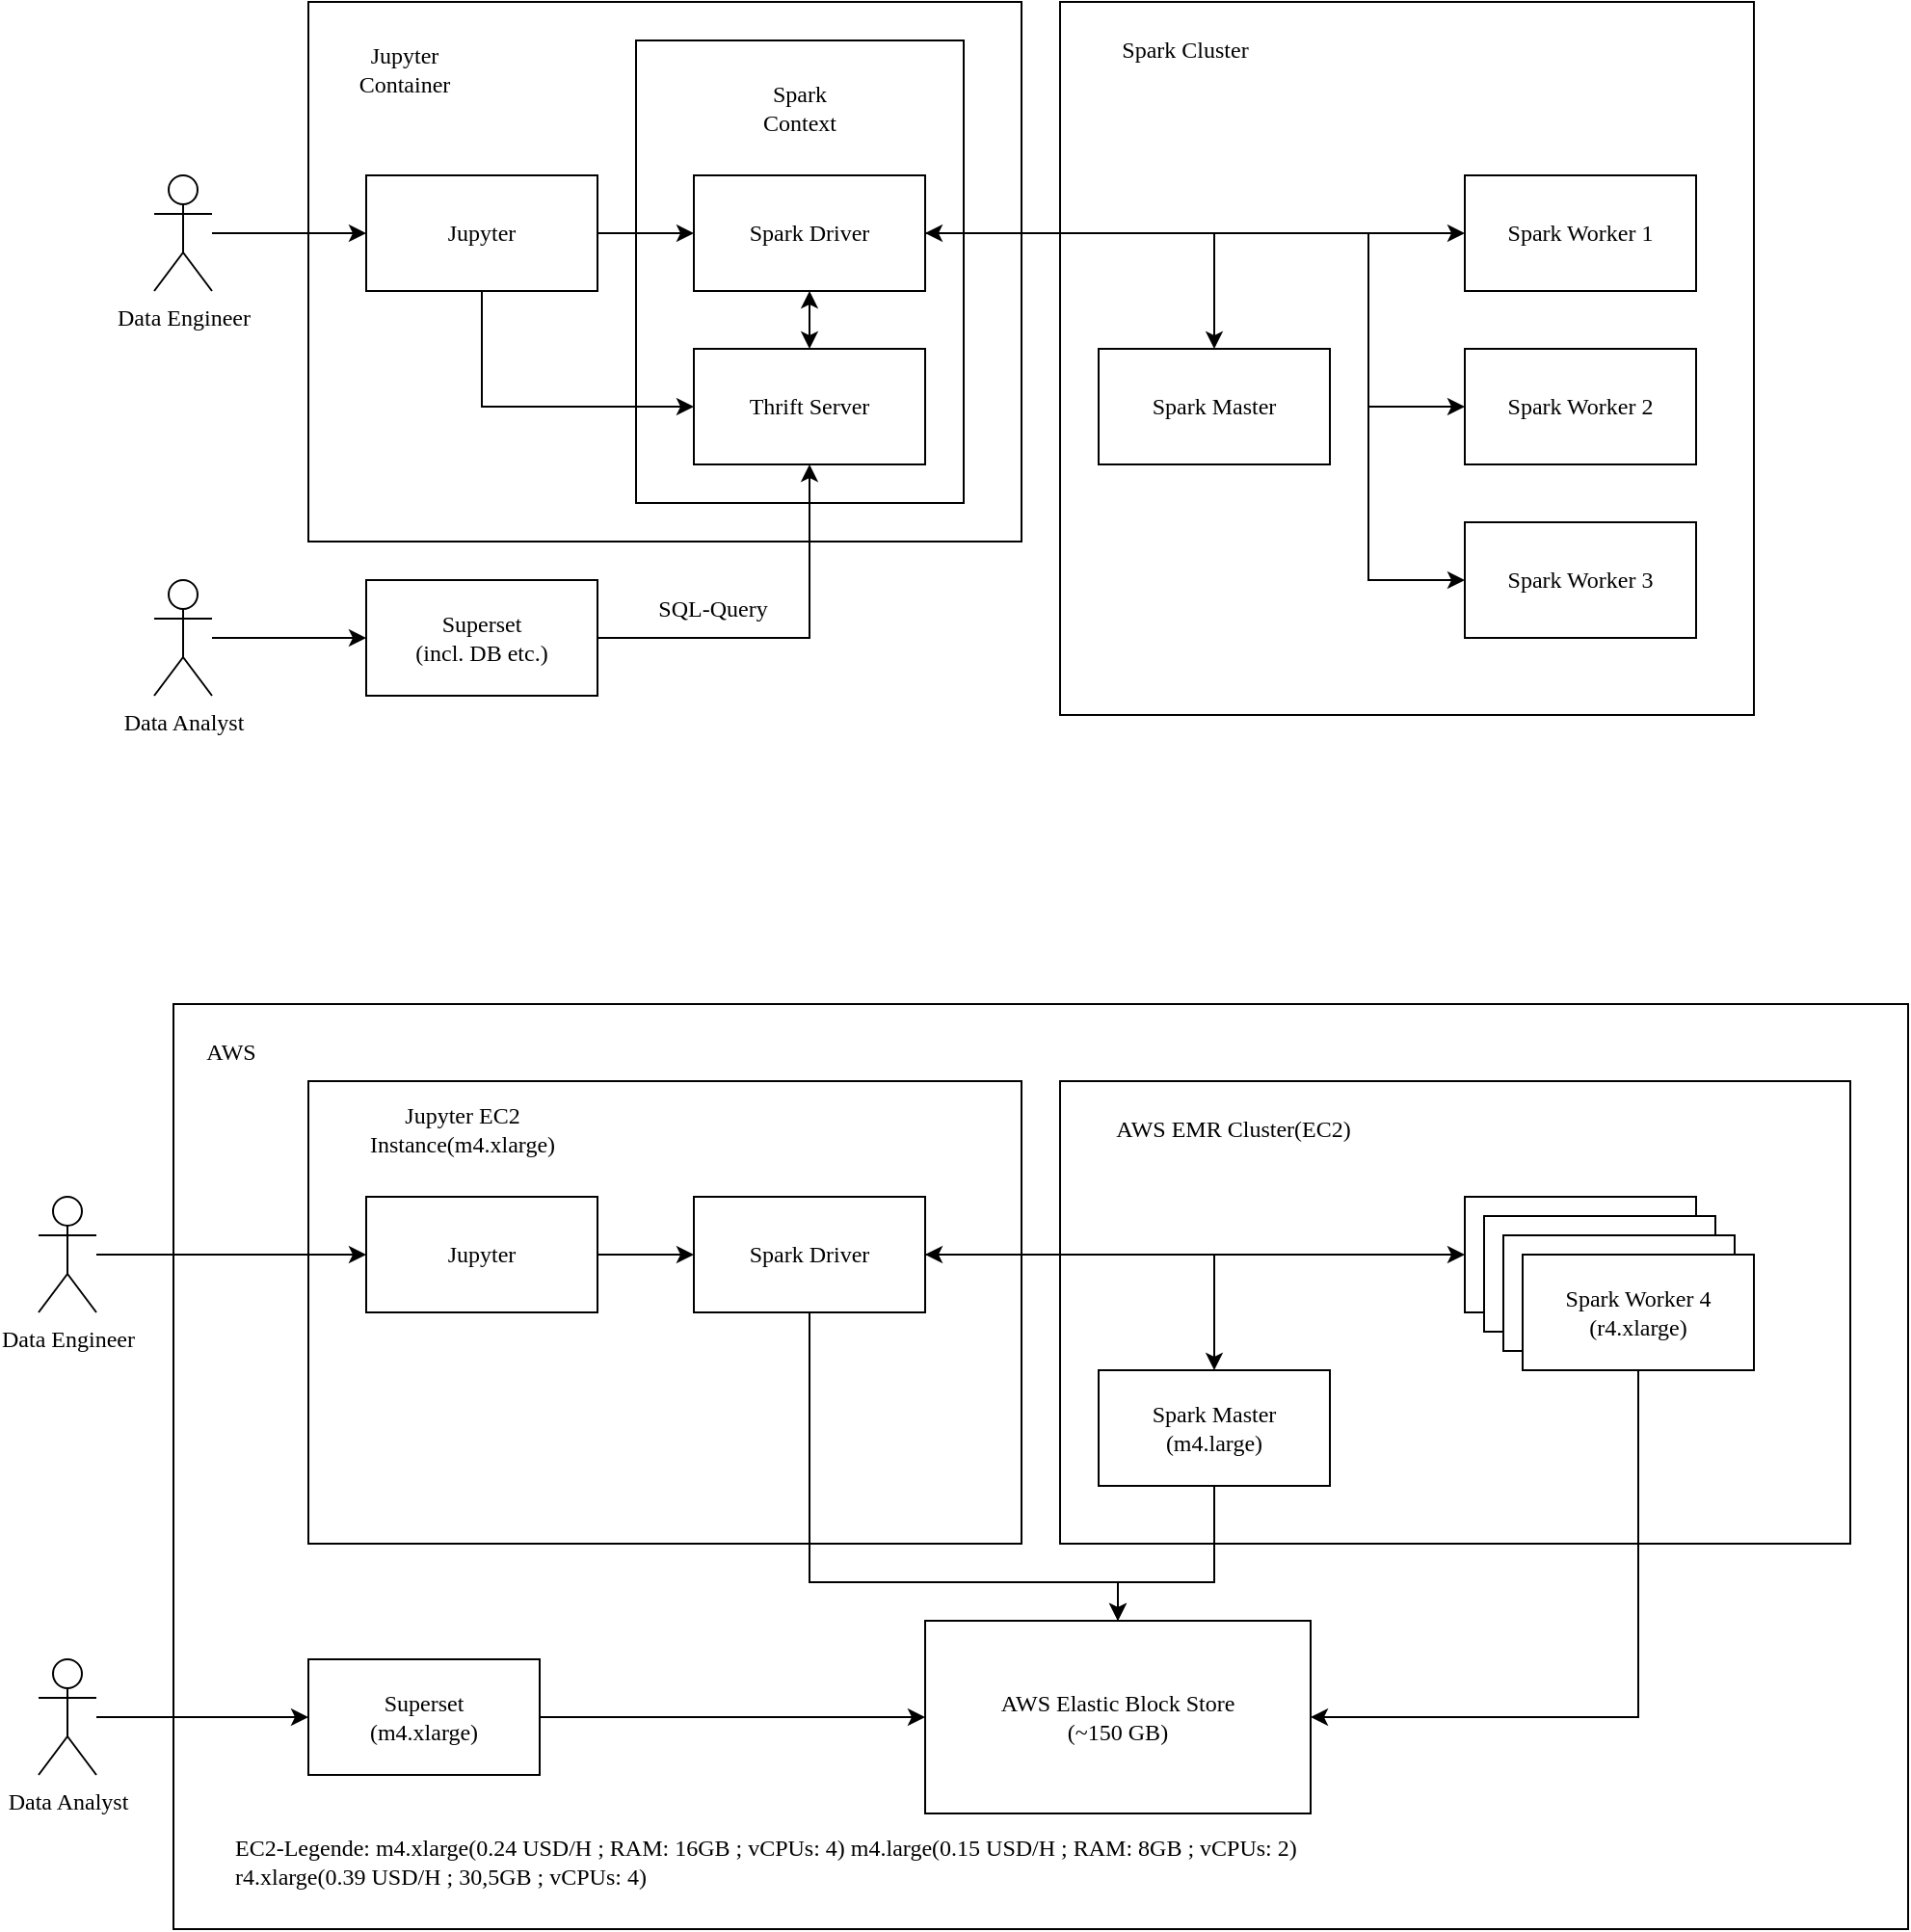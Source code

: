 <mxfile version="23.0.2" type="device">
  <diagram name="Seite-1" id="tL0DDLGdbVWQin7-5K3Q">
    <mxGraphModel dx="1047" dy="681" grid="1" gridSize="10" guides="1" tooltips="1" connect="1" arrows="1" fold="1" page="1" pageScale="1" pageWidth="1654" pageHeight="2336" math="0" shadow="0">
      <root>
        <mxCell id="0" />
        <mxCell id="1" parent="0" />
        <mxCell id="MwAB8pa6X5zpWCNBC2v1-28" value="" style="rounded=0;whiteSpace=wrap;html=1;" parent="1" vertex="1">
          <mxGeometry x="260" y="710" width="900" height="480" as="geometry" />
        </mxCell>
        <mxCell id="0w6LrTufolvJsN6nTCpH-19" value="" style="rounded=0;whiteSpace=wrap;html=1;fontFamily=JetBrainsMono Nerd Font;" parent="1" vertex="1">
          <mxGeometry x="720" y="190" width="360" height="370" as="geometry" />
        </mxCell>
        <mxCell id="0w6LrTufolvJsN6nTCpH-6" value="" style="rounded=0;whiteSpace=wrap;html=1;fontFamily=JetBrainsMono Nerd Font;" parent="1" vertex="1">
          <mxGeometry x="330" y="190" width="370" height="280" as="geometry" />
        </mxCell>
        <mxCell id="FaU7nUPEqN84nOcqx7xQ-3" value="" style="rounded=0;whiteSpace=wrap;html=1;" parent="1" vertex="1">
          <mxGeometry x="500" y="210" width="170" height="240" as="geometry" />
        </mxCell>
        <mxCell id="0w6LrTufolvJsN6nTCpH-17" style="edgeStyle=orthogonalEdgeStyle;rounded=0;orthogonalLoop=1;jettySize=auto;html=1;entryX=0.5;entryY=1;entryDx=0;entryDy=0;fontFamily=JetBrainsMono Nerd Font;" parent="1" source="0w6LrTufolvJsN6nTCpH-4" target="0w6LrTufolvJsN6nTCpH-11" edge="1">
          <mxGeometry relative="1" as="geometry" />
        </mxCell>
        <mxCell id="0w6LrTufolvJsN6nTCpH-4" value="Superset&lt;br&gt;(incl. DB etc.)" style="rounded=0;whiteSpace=wrap;html=1;fontFamily=JetBrainsMono Nerd Font;" parent="1" vertex="1">
          <mxGeometry x="360" y="490" width="120" height="60" as="geometry" />
        </mxCell>
        <mxCell id="0w6LrTufolvJsN6nTCpH-13" style="edgeStyle=orthogonalEdgeStyle;rounded=0;orthogonalLoop=1;jettySize=auto;html=1;exitX=1;exitY=0.5;exitDx=0;exitDy=0;entryX=0;entryY=0.5;entryDx=0;entryDy=0;fontFamily=JetBrainsMono Nerd Font;" parent="1" source="0w6LrTufolvJsN6nTCpH-5" target="0w6LrTufolvJsN6nTCpH-7" edge="1">
          <mxGeometry relative="1" as="geometry" />
        </mxCell>
        <mxCell id="0w6LrTufolvJsN6nTCpH-14" style="edgeStyle=orthogonalEdgeStyle;rounded=0;orthogonalLoop=1;jettySize=auto;html=1;exitX=0.5;exitY=1;exitDx=0;exitDy=0;entryX=0;entryY=0.5;entryDx=0;entryDy=0;fontFamily=JetBrainsMono Nerd Font;" parent="1" source="0w6LrTufolvJsN6nTCpH-5" target="0w6LrTufolvJsN6nTCpH-11" edge="1">
          <mxGeometry relative="1" as="geometry" />
        </mxCell>
        <mxCell id="0w6LrTufolvJsN6nTCpH-5" value="Jupyter" style="whiteSpace=wrap;html=1;fontFamily=JetBrainsMono Nerd Font;" parent="1" vertex="1">
          <mxGeometry x="360" y="280" width="120" height="60" as="geometry" />
        </mxCell>
        <mxCell id="0w6LrTufolvJsN6nTCpH-24" style="edgeStyle=orthogonalEdgeStyle;rounded=0;orthogonalLoop=1;jettySize=auto;html=1;entryX=0.5;entryY=0;entryDx=0;entryDy=0;fontFamily=JetBrainsMono Nerd Font;" parent="1" source="0w6LrTufolvJsN6nTCpH-7" target="0w6LrTufolvJsN6nTCpH-20" edge="1">
          <mxGeometry relative="1" as="geometry">
            <Array as="points">
              <mxPoint x="800" y="310" />
            </Array>
          </mxGeometry>
        </mxCell>
        <mxCell id="0w6LrTufolvJsN6nTCpH-26" style="edgeStyle=orthogonalEdgeStyle;rounded=0;orthogonalLoop=1;jettySize=auto;html=1;entryX=0;entryY=0.5;entryDx=0;entryDy=0;fontFamily=JetBrainsMono Nerd Font;" parent="1" source="0w6LrTufolvJsN6nTCpH-7" target="0w6LrTufolvJsN6nTCpH-23" edge="1">
          <mxGeometry relative="1" as="geometry">
            <Array as="points">
              <mxPoint x="880" y="310" />
              <mxPoint x="880" y="400" />
            </Array>
          </mxGeometry>
        </mxCell>
        <mxCell id="0w6LrTufolvJsN6nTCpH-27" style="edgeStyle=orthogonalEdgeStyle;rounded=0;orthogonalLoop=1;jettySize=auto;html=1;entryX=0;entryY=0.5;entryDx=0;entryDy=0;fontFamily=JetBrainsMono Nerd Font;" parent="1" source="0w6LrTufolvJsN6nTCpH-7" target="0w6LrTufolvJsN6nTCpH-22" edge="1">
          <mxGeometry relative="1" as="geometry">
            <Array as="points">
              <mxPoint x="880" y="310" />
              <mxPoint x="880" y="490" />
            </Array>
          </mxGeometry>
        </mxCell>
        <mxCell id="FaU7nUPEqN84nOcqx7xQ-1" style="edgeStyle=orthogonalEdgeStyle;rounded=0;orthogonalLoop=1;jettySize=auto;html=1;exitX=1;exitY=0.5;exitDx=0;exitDy=0;startArrow=classic;startFill=1;" parent="1" source="0w6LrTufolvJsN6nTCpH-7" target="0w6LrTufolvJsN6nTCpH-21" edge="1">
          <mxGeometry relative="1" as="geometry" />
        </mxCell>
        <mxCell id="0w6LrTufolvJsN6nTCpH-7" value="Spark Driver" style="rounded=0;whiteSpace=wrap;html=1;fontFamily=JetBrainsMono Nerd Font;" parent="1" vertex="1">
          <mxGeometry x="530" y="280" width="120" height="60" as="geometry" />
        </mxCell>
        <mxCell id="0w6LrTufolvJsN6nTCpH-18" style="edgeStyle=orthogonalEdgeStyle;rounded=0;orthogonalLoop=1;jettySize=auto;html=1;exitX=0.5;exitY=0;exitDx=0;exitDy=0;startArrow=classic;startFill=1;fontFamily=JetBrainsMono Nerd Font;" parent="1" source="0w6LrTufolvJsN6nTCpH-11" target="0w6LrTufolvJsN6nTCpH-7" edge="1">
          <mxGeometry relative="1" as="geometry" />
        </mxCell>
        <mxCell id="0w6LrTufolvJsN6nTCpH-11" value="Thrift Server" style="rounded=0;whiteSpace=wrap;html=1;fontFamily=JetBrainsMono Nerd Font;" parent="1" vertex="1">
          <mxGeometry x="530" y="370" width="120" height="60" as="geometry" />
        </mxCell>
        <mxCell id="0w6LrTufolvJsN6nTCpH-20" value="Spark Master" style="rounded=0;whiteSpace=wrap;html=1;fontFamily=JetBrainsMono Nerd Font;" parent="1" vertex="1">
          <mxGeometry x="740" y="370" width="120" height="60" as="geometry" />
        </mxCell>
        <mxCell id="0w6LrTufolvJsN6nTCpH-21" value="Spark Worker 1" style="rounded=0;whiteSpace=wrap;html=1;fontFamily=JetBrainsMono Nerd Font;" parent="1" vertex="1">
          <mxGeometry x="930" y="280" width="120" height="60" as="geometry" />
        </mxCell>
        <mxCell id="0w6LrTufolvJsN6nTCpH-22" value="Spark Worker 3" style="rounded=0;whiteSpace=wrap;html=1;fontFamily=JetBrainsMono Nerd Font;" parent="1" vertex="1">
          <mxGeometry x="930" y="460" width="120" height="60" as="geometry" />
        </mxCell>
        <mxCell id="0w6LrTufolvJsN6nTCpH-23" value="Spark Worker 2" style="rounded=0;whiteSpace=wrap;html=1;fontFamily=JetBrainsMono Nerd Font;" parent="1" vertex="1">
          <mxGeometry x="930" y="370" width="120" height="60" as="geometry" />
        </mxCell>
        <mxCell id="FaU7nUPEqN84nOcqx7xQ-4" value="Spark Context" style="text;html=1;strokeColor=none;fillColor=none;align=center;verticalAlign=middle;whiteSpace=wrap;rounded=0;fontFamily=JetBrainsMono Nerd Font;" parent="1" vertex="1">
          <mxGeometry x="555" y="230" width="60" height="30" as="geometry" />
        </mxCell>
        <mxCell id="FaU7nUPEqN84nOcqx7xQ-5" value="Spark Cluster" style="text;html=1;strokeColor=none;fillColor=none;align=center;verticalAlign=middle;whiteSpace=wrap;rounded=0;fontFamily=JetBrainsMono Nerd Font;" parent="1" vertex="1">
          <mxGeometry x="730" y="200" width="110" height="30" as="geometry" />
        </mxCell>
        <mxCell id="FaU7nUPEqN84nOcqx7xQ-6" value="Jupyter Container" style="text;html=1;strokeColor=none;fillColor=none;align=center;verticalAlign=middle;whiteSpace=wrap;rounded=0;fontFamily=JetBrainsMono Nerd Font;" parent="1" vertex="1">
          <mxGeometry x="350" y="210" width="60" height="30" as="geometry" />
        </mxCell>
        <mxCell id="FaU7nUPEqN84nOcqx7xQ-10" style="edgeStyle=orthogonalEdgeStyle;rounded=0;orthogonalLoop=1;jettySize=auto;html=1;entryX=0;entryY=0.5;entryDx=0;entryDy=0;" parent="1" source="FaU7nUPEqN84nOcqx7xQ-7" target="0w6LrTufolvJsN6nTCpH-4" edge="1">
          <mxGeometry relative="1" as="geometry" />
        </mxCell>
        <mxCell id="FaU7nUPEqN84nOcqx7xQ-7" value="Data Analyst" style="shape=umlActor;verticalLabelPosition=bottom;verticalAlign=top;html=1;outlineConnect=0;fontFamily=JetBrainsMono Nerd Font;" parent="1" vertex="1">
          <mxGeometry x="250" y="490" width="30" height="60" as="geometry" />
        </mxCell>
        <mxCell id="FaU7nUPEqN84nOcqx7xQ-12" style="edgeStyle=orthogonalEdgeStyle;rounded=0;orthogonalLoop=1;jettySize=auto;html=1;" parent="1" source="FaU7nUPEqN84nOcqx7xQ-11" target="0w6LrTufolvJsN6nTCpH-5" edge="1">
          <mxGeometry relative="1" as="geometry" />
        </mxCell>
        <mxCell id="FaU7nUPEqN84nOcqx7xQ-11" value="Data Engineer" style="shape=umlActor;verticalLabelPosition=bottom;verticalAlign=top;html=1;outlineConnect=0;fontFamily=JetBrainsMono Nerd Font;" parent="1" vertex="1">
          <mxGeometry x="250" y="280" width="30" height="60" as="geometry" />
        </mxCell>
        <mxCell id="FaU7nUPEqN84nOcqx7xQ-16" value="&lt;font face=&quot;JetBrainsMono Nerd Font&quot;&gt;SQL-Query&lt;/font&gt;" style="text;html=1;strokeColor=none;fillColor=none;align=center;verticalAlign=middle;whiteSpace=wrap;rounded=0;" parent="1" vertex="1">
          <mxGeometry x="500" y="490" width="80" height="30" as="geometry" />
        </mxCell>
        <mxCell id="MwAB8pa6X5zpWCNBC2v1-1" value="" style="rounded=0;whiteSpace=wrap;html=1;fontFamily=JetBrainsMono Nerd Font;" parent="1" vertex="1">
          <mxGeometry x="720" y="750" width="410" height="240" as="geometry" />
        </mxCell>
        <mxCell id="MwAB8pa6X5zpWCNBC2v1-2" value="" style="rounded=0;whiteSpace=wrap;html=1;fontFamily=JetBrainsMono Nerd Font;" parent="1" vertex="1">
          <mxGeometry x="330" y="750" width="370" height="240" as="geometry" />
        </mxCell>
        <mxCell id="MwAB8pa6X5zpWCNBC2v1-39" style="edgeStyle=orthogonalEdgeStyle;rounded=0;orthogonalLoop=1;jettySize=auto;html=1;" parent="1" source="MwAB8pa6X5zpWCNBC2v1-5" target="MwAB8pa6X5zpWCNBC2v1-34" edge="1">
          <mxGeometry relative="1" as="geometry" />
        </mxCell>
        <mxCell id="MwAB8pa6X5zpWCNBC2v1-5" value="Superset&lt;br&gt;(m4.xlarge)" style="rounded=0;whiteSpace=wrap;html=1;fontFamily=JetBrainsMono Nerd Font;" parent="1" vertex="1">
          <mxGeometry x="330" y="1050" width="120" height="60" as="geometry" />
        </mxCell>
        <mxCell id="MwAB8pa6X5zpWCNBC2v1-6" style="edgeStyle=orthogonalEdgeStyle;rounded=0;orthogonalLoop=1;jettySize=auto;html=1;exitX=1;exitY=0.5;exitDx=0;exitDy=0;entryX=0;entryY=0.5;entryDx=0;entryDy=0;fontFamily=JetBrainsMono Nerd Font;" parent="1" source="MwAB8pa6X5zpWCNBC2v1-8" target="MwAB8pa6X5zpWCNBC2v1-13" edge="1">
          <mxGeometry relative="1" as="geometry" />
        </mxCell>
        <mxCell id="MwAB8pa6X5zpWCNBC2v1-8" value="Jupyter" style="whiteSpace=wrap;html=1;fontFamily=JetBrainsMono Nerd Font;" parent="1" vertex="1">
          <mxGeometry x="360" y="810" width="120" height="60" as="geometry" />
        </mxCell>
        <mxCell id="MwAB8pa6X5zpWCNBC2v1-9" style="edgeStyle=orthogonalEdgeStyle;rounded=0;orthogonalLoop=1;jettySize=auto;html=1;entryX=0.5;entryY=0;entryDx=0;entryDy=0;fontFamily=JetBrainsMono Nerd Font;" parent="1" source="MwAB8pa6X5zpWCNBC2v1-13" target="MwAB8pa6X5zpWCNBC2v1-16" edge="1">
          <mxGeometry relative="1" as="geometry">
            <Array as="points">
              <mxPoint x="800" y="840" />
            </Array>
          </mxGeometry>
        </mxCell>
        <mxCell id="MwAB8pa6X5zpWCNBC2v1-12" style="edgeStyle=orthogonalEdgeStyle;rounded=0;orthogonalLoop=1;jettySize=auto;html=1;exitX=1;exitY=0.5;exitDx=0;exitDy=0;startArrow=classic;startFill=1;" parent="1" source="MwAB8pa6X5zpWCNBC2v1-13" target="MwAB8pa6X5zpWCNBC2v1-17" edge="1">
          <mxGeometry relative="1" as="geometry" />
        </mxCell>
        <mxCell id="MwAB8pa6X5zpWCNBC2v1-13" value="Spark Driver" style="rounded=0;whiteSpace=wrap;html=1;fontFamily=JetBrainsMono Nerd Font;" parent="1" vertex="1">
          <mxGeometry x="530" y="810" width="120" height="60" as="geometry" />
        </mxCell>
        <mxCell id="MwAB8pa6X5zpWCNBC2v1-16" value="Spark Master&lt;br&gt;(m4.large)" style="rounded=0;whiteSpace=wrap;html=1;fontFamily=JetBrainsMono Nerd Font;" parent="1" vertex="1">
          <mxGeometry x="740" y="900" width="120" height="60" as="geometry" />
        </mxCell>
        <mxCell id="MwAB8pa6X5zpWCNBC2v1-17" value="Spark Worker 1&lt;br&gt;(r4.xlarge)" style="rounded=0;whiteSpace=wrap;html=1;fontFamily=JetBrainsMono Nerd Font;" parent="1" vertex="1">
          <mxGeometry x="930" y="810" width="120" height="60" as="geometry" />
        </mxCell>
        <mxCell id="MwAB8pa6X5zpWCNBC2v1-21" value="AWS EMR Cluster(EC2)" style="text;html=1;strokeColor=none;fillColor=none;align=center;verticalAlign=middle;whiteSpace=wrap;rounded=0;fontFamily=JetBrainsMono Nerd Font;" parent="1" vertex="1">
          <mxGeometry x="730" y="760" width="160" height="30" as="geometry" />
        </mxCell>
        <mxCell id="MwAB8pa6X5zpWCNBC2v1-22" value="Jupyter EC2 Instance(m4.xlarge)" style="text;html=1;strokeColor=none;fillColor=none;align=center;verticalAlign=middle;whiteSpace=wrap;rounded=0;fontFamily=JetBrainsMono Nerd Font;" parent="1" vertex="1">
          <mxGeometry x="340" y="760" width="140" height="30" as="geometry" />
        </mxCell>
        <mxCell id="MwAB8pa6X5zpWCNBC2v1-23" style="edgeStyle=orthogonalEdgeStyle;rounded=0;orthogonalLoop=1;jettySize=auto;html=1;entryX=0;entryY=0.5;entryDx=0;entryDy=0;" parent="1" source="MwAB8pa6X5zpWCNBC2v1-24" target="MwAB8pa6X5zpWCNBC2v1-5" edge="1">
          <mxGeometry relative="1" as="geometry" />
        </mxCell>
        <mxCell id="MwAB8pa6X5zpWCNBC2v1-24" value="Data Analyst" style="shape=umlActor;verticalLabelPosition=bottom;verticalAlign=top;html=1;outlineConnect=0;fontFamily=JetBrainsMono Nerd Font;" parent="1" vertex="1">
          <mxGeometry x="190" y="1050" width="30" height="60" as="geometry" />
        </mxCell>
        <mxCell id="MwAB8pa6X5zpWCNBC2v1-25" style="edgeStyle=orthogonalEdgeStyle;rounded=0;orthogonalLoop=1;jettySize=auto;html=1;" parent="1" source="MwAB8pa6X5zpWCNBC2v1-26" target="MwAB8pa6X5zpWCNBC2v1-8" edge="1">
          <mxGeometry relative="1" as="geometry" />
        </mxCell>
        <mxCell id="MwAB8pa6X5zpWCNBC2v1-26" value="Data Engineer" style="shape=umlActor;verticalLabelPosition=bottom;verticalAlign=top;html=1;outlineConnect=0;fontFamily=JetBrainsMono Nerd Font;" parent="1" vertex="1">
          <mxGeometry x="190" y="810" width="30" height="60" as="geometry" />
        </mxCell>
        <mxCell id="MwAB8pa6X5zpWCNBC2v1-29" value="&lt;font face=&quot;JetBrainsMono Nerd Font&quot;&gt;AWS&lt;/font&gt;" style="text;html=1;strokeColor=none;fillColor=none;align=center;verticalAlign=middle;whiteSpace=wrap;rounded=0;" parent="1" vertex="1">
          <mxGeometry x="260" y="720" width="60" height="30" as="geometry" />
        </mxCell>
        <mxCell id="MwAB8pa6X5zpWCNBC2v1-30" value="Spark Worker 1&lt;br&gt;(r4.xlarge)" style="rounded=0;whiteSpace=wrap;html=1;fontFamily=JetBrainsMono Nerd Font;" parent="1" vertex="1">
          <mxGeometry x="940" y="820" width="120" height="60" as="geometry" />
        </mxCell>
        <mxCell id="MwAB8pa6X5zpWCNBC2v1-31" value="Spark Worker 1&lt;br&gt;(r4.xlarge)" style="rounded=0;whiteSpace=wrap;html=1;fontFamily=JetBrainsMono Nerd Font;" parent="1" vertex="1">
          <mxGeometry x="950" y="830" width="120" height="60" as="geometry" />
        </mxCell>
        <mxCell id="MwAB8pa6X5zpWCNBC2v1-32" value="Spark Worker 4&lt;br&gt;(r4.xlarge)" style="rounded=0;whiteSpace=wrap;html=1;fontFamily=JetBrainsMono Nerd Font;" parent="1" vertex="1">
          <mxGeometry x="960" y="840" width="120" height="60" as="geometry" />
        </mxCell>
        <mxCell id="MwAB8pa6X5zpWCNBC2v1-36" style="edgeStyle=orthogonalEdgeStyle;rounded=0;orthogonalLoop=1;jettySize=auto;html=1;startArrow=classic;startFill=1;endArrow=none;endFill=0;" parent="1" source="MwAB8pa6X5zpWCNBC2v1-34" target="MwAB8pa6X5zpWCNBC2v1-32" edge="1">
          <mxGeometry relative="1" as="geometry" />
        </mxCell>
        <mxCell id="MwAB8pa6X5zpWCNBC2v1-37" style="edgeStyle=orthogonalEdgeStyle;rounded=0;orthogonalLoop=1;jettySize=auto;html=1;entryX=0.5;entryY=1;entryDx=0;entryDy=0;startArrow=classic;startFill=1;endArrow=none;endFill=0;" parent="1" source="MwAB8pa6X5zpWCNBC2v1-34" target="MwAB8pa6X5zpWCNBC2v1-16" edge="1">
          <mxGeometry relative="1" as="geometry">
            <Array as="points">
              <mxPoint x="750" y="1010" />
              <mxPoint x="800" y="1010" />
            </Array>
          </mxGeometry>
        </mxCell>
        <mxCell id="MwAB8pa6X5zpWCNBC2v1-38" style="edgeStyle=orthogonalEdgeStyle;rounded=0;orthogonalLoop=1;jettySize=auto;html=1;entryX=0.5;entryY=1;entryDx=0;entryDy=0;startArrow=classic;startFill=1;endArrow=none;endFill=0;" parent="1" source="MwAB8pa6X5zpWCNBC2v1-34" target="MwAB8pa6X5zpWCNBC2v1-13" edge="1">
          <mxGeometry relative="1" as="geometry">
            <Array as="points">
              <mxPoint x="750" y="1010" />
              <mxPoint x="590" y="1010" />
            </Array>
          </mxGeometry>
        </mxCell>
        <mxCell id="MwAB8pa6X5zpWCNBC2v1-34" value="AWS Elastic Block Store&lt;br&gt;(~150 GB)" style="rounded=0;whiteSpace=wrap;html=1;fontFamily=JetBrainsMono Nerd Font;" parent="1" vertex="1">
          <mxGeometry x="650" y="1030" width="200" height="100" as="geometry" />
        </mxCell>
        <mxCell id="MwAB8pa6X5zpWCNBC2v1-45" value="&lt;font face=&quot;JetBrainsMono Nerd Font&quot;&gt;EC2-Legende: m4.xlarge(0.24 USD/H ; RAM: 16GB ; vCPUs: 4) m4.large(0.15 USD/H ; RAM: 8GB ; vCPUs: 2)&lt;br&gt;r4.xlarge(0.39 USD/H ; 30,5GB ; vCPUs: 4)&lt;/font&gt;" style="text;html=1;strokeColor=none;fillColor=none;align=left;verticalAlign=middle;whiteSpace=wrap;rounded=0;" parent="1" vertex="1">
          <mxGeometry x="290" y="1140" width="860" height="30" as="geometry" />
        </mxCell>
      </root>
    </mxGraphModel>
  </diagram>
</mxfile>

